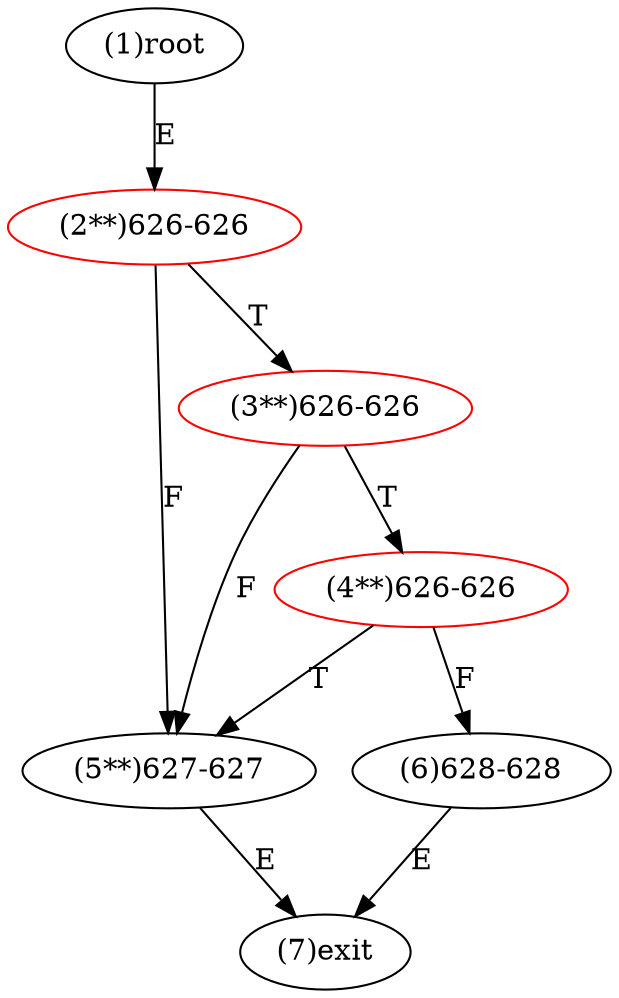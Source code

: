digraph "" { 
1[ label="(1)root"];
2[ label="(2**)626-626",color=red];
3[ label="(3**)626-626",color=red];
4[ label="(4**)626-626",color=red];
5[ label="(5**)627-627"];
6[ label="(6)628-628"];
7[ label="(7)exit"];
1->2[ label="E"];
2->5[ label="F"];
2->3[ label="T"];
3->5[ label="F"];
3->4[ label="T"];
4->6[ label="F"];
4->5[ label="T"];
5->7[ label="E"];
6->7[ label="E"];
}